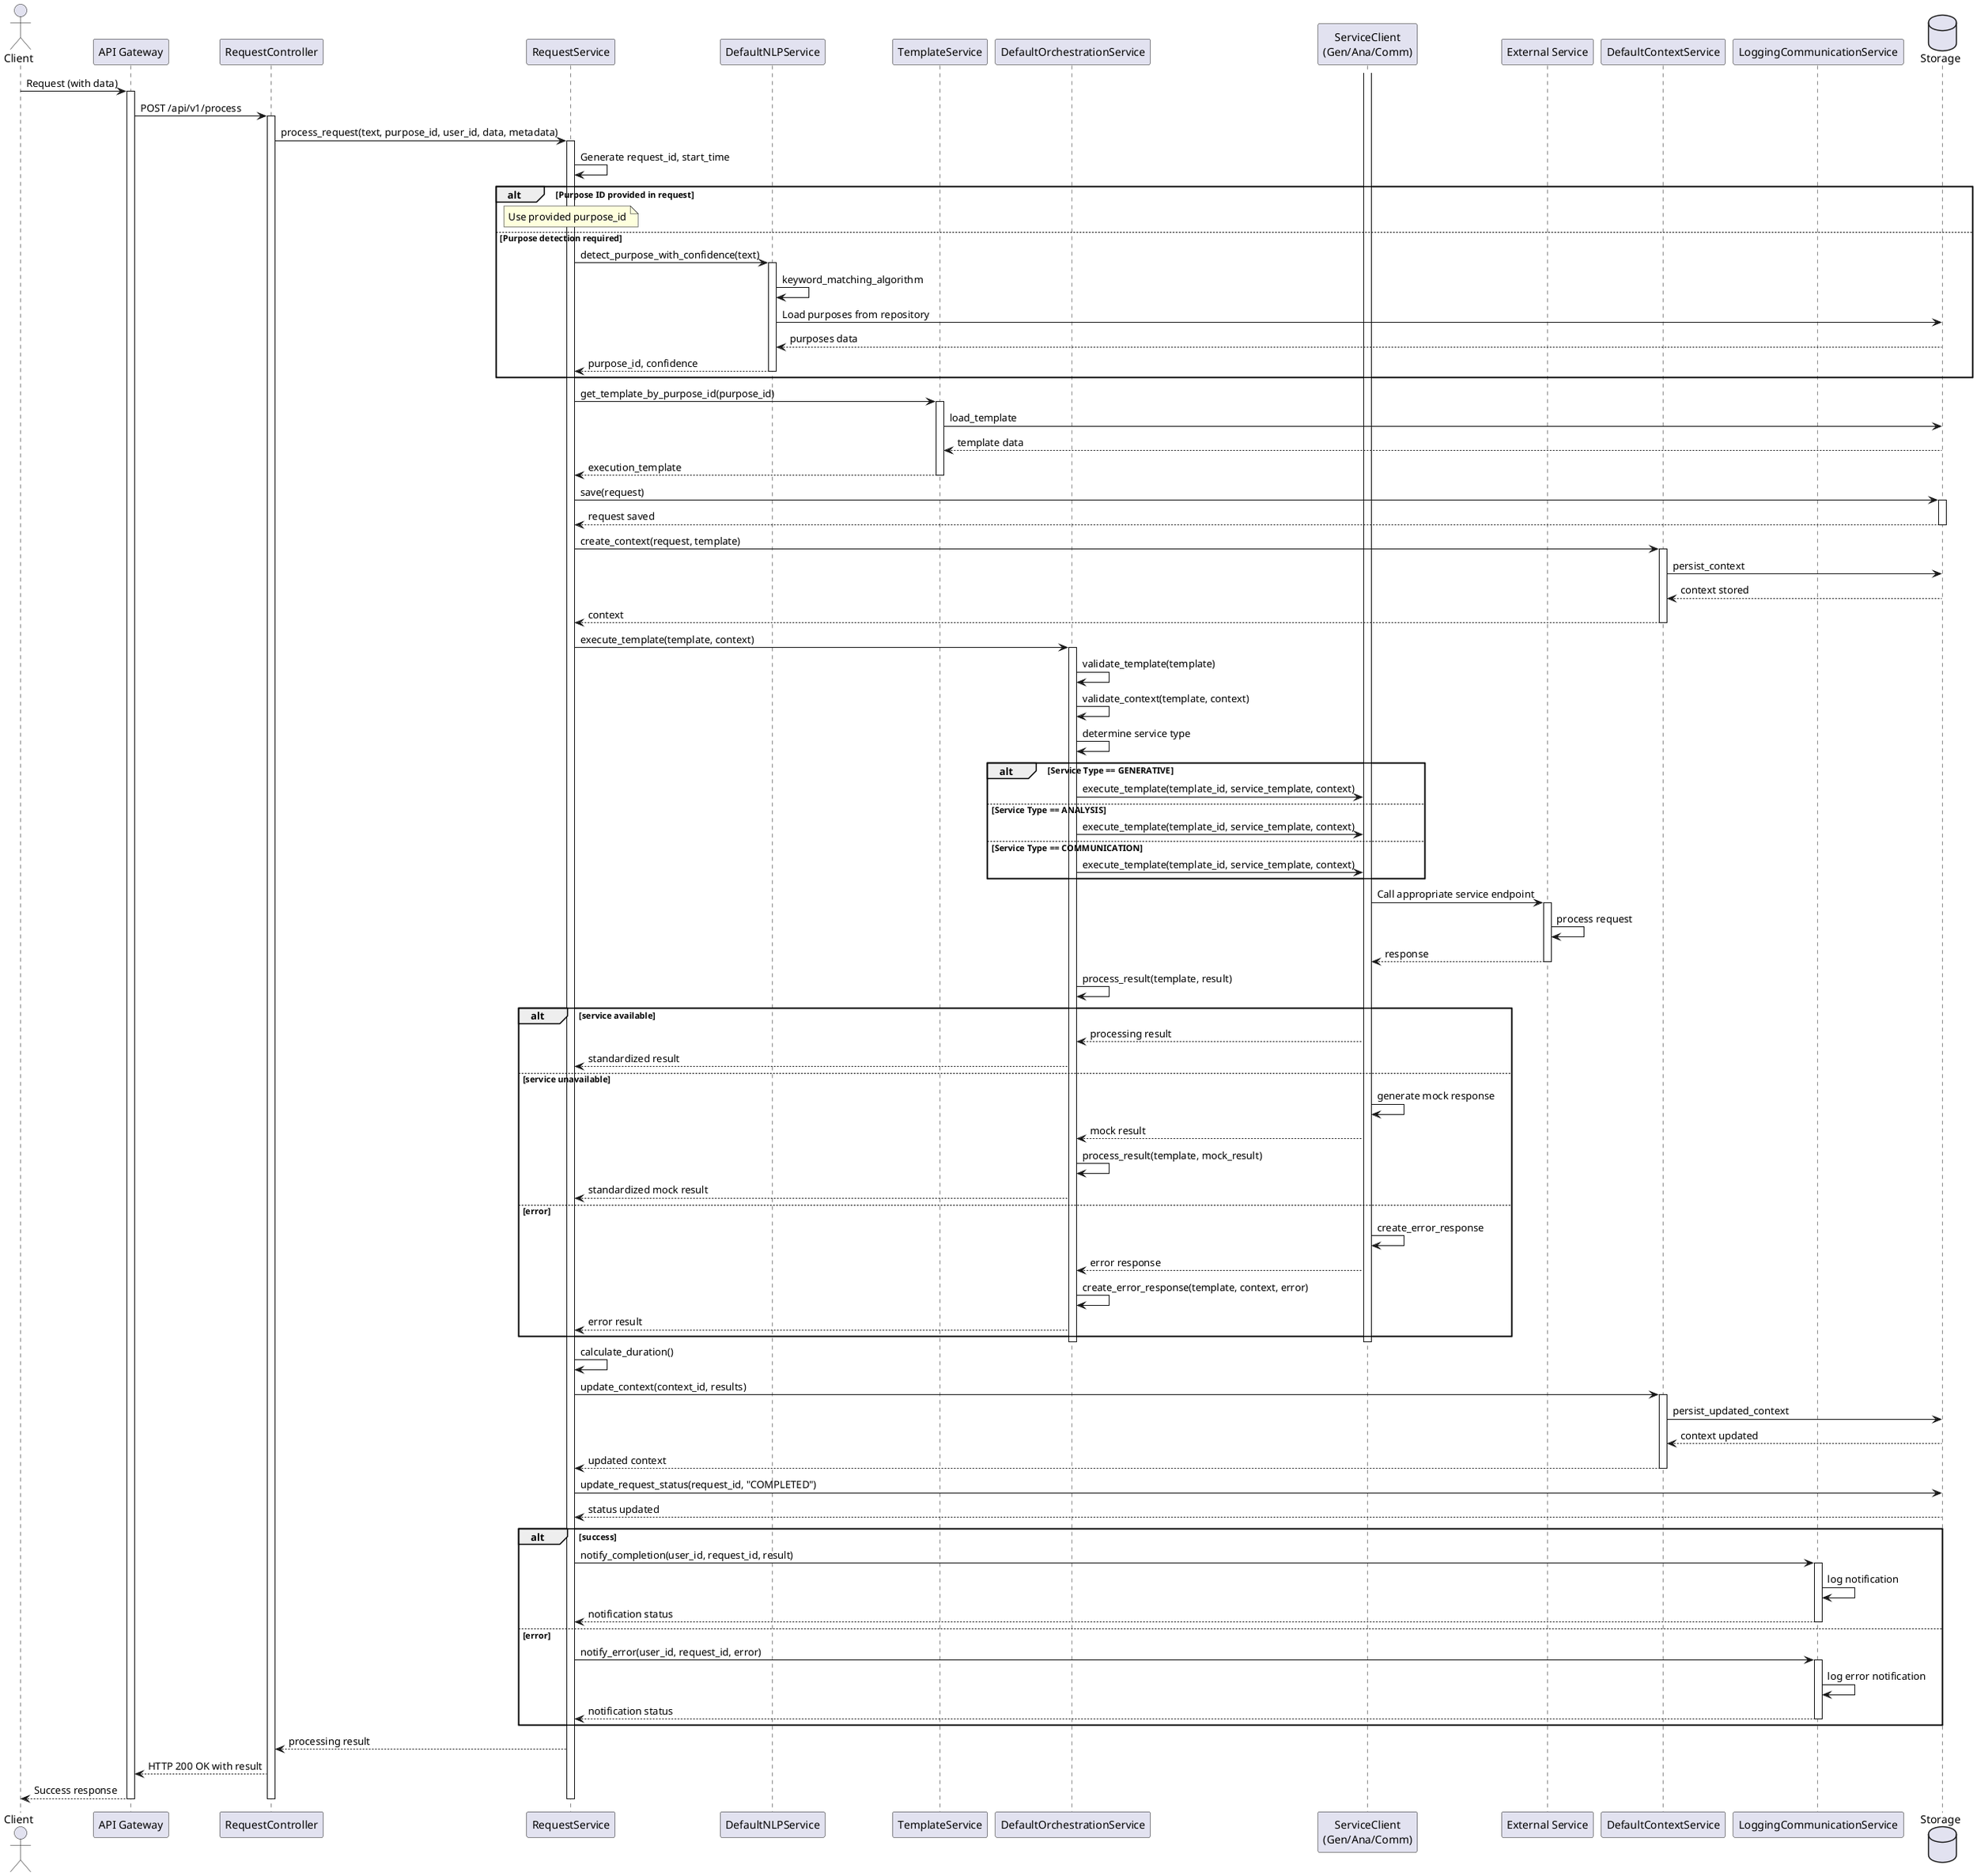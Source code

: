 @startuml Request Flow

' Define participants
actor Client
participant "API Gateway" as API
participant "RequestController" as Controller
participant "RequestService" as RequestService
participant "DefaultNLPService" as NLPService
participant "TemplateService" as TempService
participant "DefaultOrchestrationService" as Orchestration
participant "ServiceClient\n(Gen/Ana/Comm)" as ServiceClient
participant "External Service" as ExtService
participant "DefaultContextService" as ContextService
participant "LoggingCommunicationService" as CommService
database "Storage" as Storage

' Define sequence
Client -> API: Request (with data)
activate API

API -> Controller: POST /api/v1/process
activate Controller

Controller -> RequestService: process_request(text, purpose_id, user_id, data, metadata)
activate RequestService

' Generate request ID and start tracking execution time
RequestService -> RequestService: Generate request_id, start_time

' Template selection (two possible paths)
alt Purpose ID provided in request
    ' Use provided purpose ID
    note over RequestService: Use provided purpose_id
else Purpose detection required
    RequestService -> NLPService: detect_purpose_with_confidence(text)
    activate NLPService
    NLPService -> NLPService: keyword_matching_algorithm
    NLPService -> Storage: Load purposes from repository
    NLPService <-- Storage: purposes data
    RequestService <-- NLPService: purpose_id, confidence
    deactivate NLPService
end

' Get template based on purpose
RequestService -> TempService: get_template_by_purpose_id(purpose_id)
activate TempService
TempService -> Storage: load_template
TempService <-- Storage: template data
RequestService <-- TempService: execution_template
deactivate TempService

' Create request object and save it
RequestService -> Storage: save(request)
activate Storage
Storage --> RequestService: request saved
deactivate Storage

' Create context for the request
RequestService -> ContextService: create_context(request, template)
activate ContextService
ContextService -> Storage: persist_context
ContextService <-- Storage: context stored
RequestService <-- ContextService: context
deactivate ContextService

' Template execution via orchestration service
RequestService -> Orchestration: execute_template(template, context)
activate Orchestration

' Validate template and context
Orchestration -> Orchestration: validate_template(template)
Orchestration -> Orchestration: validate_context(template, context)

' Orchestration delegates to appropriate client based on service type
Orchestration -> Orchestration: determine service type
alt Service Type == GENERATIVE
    Orchestration -> ServiceClient: execute_template(template_id, service_template, context)
else Service Type == ANALYSIS
    Orchestration -> ServiceClient: execute_template(template_id, service_template, context)
else Service Type == COMMUNICATION
    Orchestration -> ServiceClient: execute_template(template_id, service_template, context)
end
activate ServiceClient

' Client communicates with external service
ServiceClient -> ExtService: Call appropriate service endpoint
activate ExtService
ExtService -> ExtService: process request
ServiceClient <-- ExtService: response
deactivate ExtService

' Process result and standardize format
Orchestration -> Orchestration: process_result(template, result)

' Handle responses and propagate back up
alt service available
    Orchestration <-- ServiceClient: processing result
    RequestService <-- Orchestration: standardized result
else service unavailable
    ServiceClient -> ServiceClient: generate mock response
    Orchestration <-- ServiceClient: mock result
    Orchestration -> Orchestration: process_result(template, mock_result)
    RequestService <-- Orchestration: standardized mock result
else error
    ServiceClient -> ServiceClient: create_error_response
    Orchestration <-- ServiceClient: error response
    Orchestration -> Orchestration: create_error_response(template, context, error)
    RequestService <-- Orchestration: error result
end

deactivate ServiceClient
deactivate Orchestration

' Calculate processing duration
RequestService -> RequestService: calculate_duration()

' Update context with result
RequestService -> ContextService: update_context(context_id, results)
activate ContextService
ContextService -> Storage: persist_updated_context
ContextService <-- Storage: context updated
RequestService <-- ContextService: updated context
deactivate ContextService

' Update request status
RequestService -> Storage: update_request_status(request_id, "COMPLETED")
Storage --> RequestService: status updated

' Handle notifications
alt success
    RequestService -> CommService: notify_completion(user_id, request_id, result)
    activate CommService
    CommService -> CommService: log notification
    RequestService <-- CommService: notification status
    deactivate CommService
else error
    RequestService -> CommService: notify_error(user_id, request_id, error)
    activate CommService
    CommService -> CommService: log error notification
    RequestService <-- CommService: notification status
    deactivate CommService
end

Controller <-- RequestService: processing result
API <-- Controller: HTTP 200 OK with result
Client <-- API: Success response

deactivate RequestService
deactivate Controller
deactivate API

@enduml 